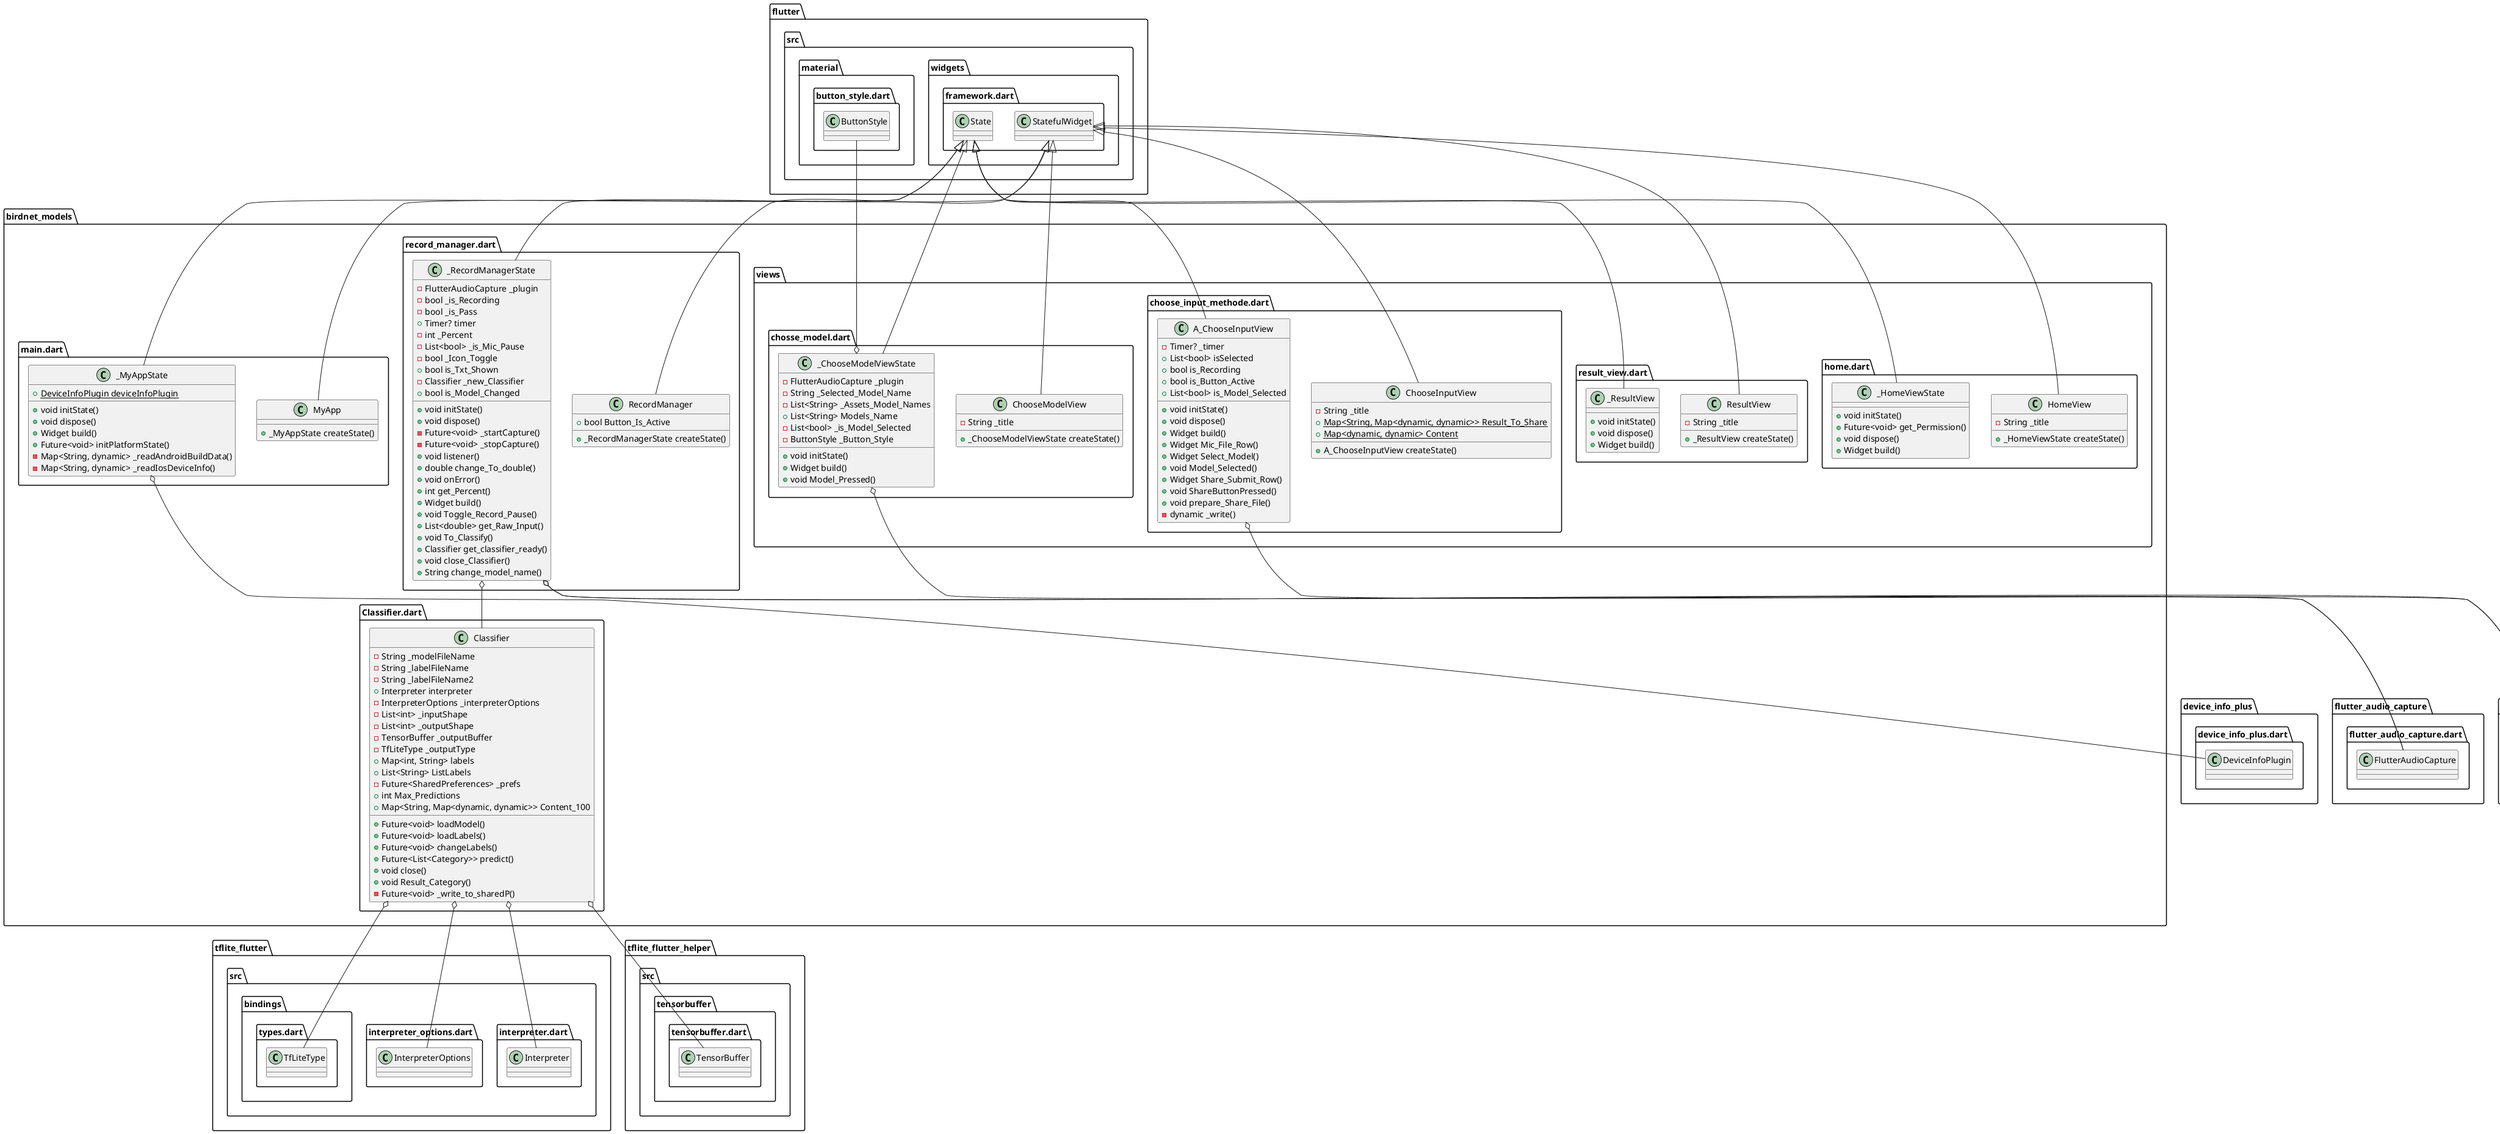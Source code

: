@startuml
set namespaceSeparator ::

class "birdnet_models::main.dart::MyApp" {
  +_MyAppState createState()
}

"flutter::src::widgets::framework.dart::StatefulWidget" <|-- "birdnet_models::main.dart::MyApp"

class "birdnet_models::main.dart::_MyAppState" {
  {static} +DeviceInfoPlugin deviceInfoPlugin
  +void initState()
  +void dispose()
  +Widget build()
  +Future<void> initPlatformState()
  -Map<String, dynamic> _readAndroidBuildData()
  -Map<String, dynamic> _readIosDeviceInfo()
}

"birdnet_models::main.dart::_MyAppState" o-- "device_info_plus::device_info_plus.dart::DeviceInfoPlugin"
"flutter::src::widgets::framework.dart::State" <|-- "birdnet_models::main.dart::_MyAppState"

class "birdnet_models::Classifier.dart::Classifier" {
  -String _modelFileName
  -String _labelFileName
  -String _labelFileName2
  +Interpreter interpreter
  -InterpreterOptions _interpreterOptions
  -List<int> _inputShape
  -List<int> _outputShape
  -TensorBuffer _outputBuffer
  -TfLiteType _outputType
  +Map<int, String> labels
  +List<String> ListLabels
  -Future<SharedPreferences> _prefs
  +int Max_Predictions
  +Map<String, Map<dynamic, dynamic>> Content_100
  +Future<void> loadModel()
  +Future<void> loadLabels()
  +Future<void> changeLabels()
  +Future<List<Category>> predict()
  +void close()
  +void Result_Category()
  -Future<void> _write_to_sharedP()
}

"birdnet_models::Classifier.dart::Classifier" o-- "tflite_flutter::src::interpreter.dart::Interpreter"
"birdnet_models::Classifier.dart::Classifier" o-- "tflite_flutter::src::interpreter_options.dart::InterpreterOptions"
"birdnet_models::Classifier.dart::Classifier" o-- "tflite_flutter_helper::src::tensorbuffer::tensorbuffer.dart::TensorBuffer"
"birdnet_models::Classifier.dart::Classifier" o-- "tflite_flutter::src::bindings::types.dart::TfLiteType"

class "birdnet_models::record_manager.dart::RecordManager" {
  +bool Button_Is_Active
  +_RecordManagerState createState()
}

"flutter::src::widgets::framework.dart::StatefulWidget" <|-- "birdnet_models::record_manager.dart::RecordManager"

class "birdnet_models::record_manager.dart::_RecordManagerState" {
  -FlutterAudioCapture _plugin
  -bool _is_Recording
  -bool _is_Pass
  +Timer? timer
  -int _Percent
  -List<bool> _is_Mic_Pause
  -bool _Icon_Toggle
  +bool is_Txt_Shown
  -Classifier _new_Classifier
  +bool is_Model_Changed
  +void initState()
  +void dispose()
  -Future<void> _startCapture()
  -Future<void> _stopCapture()
  +void listener()
  +double change_To_double()
  +void onError()
  +int get_Percent()
  +Widget build()
  +void Toggle_Record_Pause()
  +List<double> get_Raw_Input()
  +void To_Classify()
  +Classifier get_classifier_ready()
  +void close_Classifier()
  +String change_model_name()
}

"birdnet_models::record_manager.dart::_RecordManagerState" o-- "flutter_audio_capture::flutter_audio_capture.dart::FlutterAudioCapture"
"birdnet_models::record_manager.dart::_RecordManagerState" o-- "dart::async::Timer"
"birdnet_models::record_manager.dart::_RecordManagerState" o-- "birdnet_models::Classifier.dart::Classifier"
"flutter::src::widgets::framework.dart::State" <|-- "birdnet_models::record_manager.dart::_RecordManagerState"

class "birdnet_models::views::home.dart::HomeView" {
  -String _title
  +_HomeViewState createState()
}

"flutter::src::widgets::framework.dart::StatefulWidget" <|-- "birdnet_models::views::home.dart::HomeView"

class "birdnet_models::views::home.dart::_HomeViewState" {
  +void initState()
  +Future<void> get_Permission()
  +void dispose()
  +Widget build()
}

"flutter::src::widgets::framework.dart::State" <|-- "birdnet_models::views::home.dart::_HomeViewState"

class "birdnet_models::views::result_view.dart::ResultView" {
  -String _title
  +_ResultView createState()
}

"flutter::src::widgets::framework.dart::StatefulWidget" <|-- "birdnet_models::views::result_view.dart::ResultView"

class "birdnet_models::views::result_view.dart::_ResultView" {
  +void initState()
  +void dispose()
  +Widget build()
}

"flutter::src::widgets::framework.dart::State" <|-- "birdnet_models::views::result_view.dart::_ResultView"

class "birdnet_models::views::choose_input_methode.dart::ChooseInputView" {
  -String _title
  {static} +Map<String, Map<dynamic, dynamic>> Result_To_Share
  {static} +Map<dynamic, dynamic> Content
  +A_ChooseInputView createState()
}

"flutter::src::widgets::framework.dart::StatefulWidget" <|-- "birdnet_models::views::choose_input_methode.dart::ChooseInputView"

class "birdnet_models::views::choose_input_methode.dart::A_ChooseInputView" {
  -Timer? _timer
  +List<bool> isSelected
  +bool is_Recording
  +bool is_Button_Active
  +List<bool> is_Model_Selected
  +void initState()
  +void dispose()
  +Widget build()
  +Widget Mic_File_Row()
  +Widget Select_Model()
  +void Model_Selected()
  +Widget Share_Submit_Row()
  +void ShareButtonPressed()
  +void prepare_Share_File()
  -dynamic _write()
}

"birdnet_models::views::choose_input_methode.dart::A_ChooseInputView" o-- "dart::async::Timer"
"flutter::src::widgets::framework.dart::State" <|-- "birdnet_models::views::choose_input_methode.dart::A_ChooseInputView"

class "birdnet_models::views::chosse_model.dart::ChooseModelView" {
  -String _title
  +_ChooseModelViewState createState()
}

"flutter::src::widgets::framework.dart::StatefulWidget" <|-- "birdnet_models::views::chosse_model.dart::ChooseModelView"

class "birdnet_models::views::chosse_model.dart::_ChooseModelViewState" {
  -FlutterAudioCapture _plugin
  -String _Selected_Model_Name
  -List<String> _Assets_Model_Names
  +List<String> Models_Name
  -List<bool> _is_Model_Selected
  -ButtonStyle _Button_Style
  +void initState()
  +Widget build()
  +void Model_Pressed()
}

"birdnet_models::views::chosse_model.dart::_ChooseModelViewState" o-- "flutter_audio_capture::flutter_audio_capture.dart::FlutterAudioCapture"
"birdnet_models::views::chosse_model.dart::_ChooseModelViewState" o-- "flutter::src::material::button_style.dart::ButtonStyle"
"flutter::src::widgets::framework.dart::State" <|-- "birdnet_models::views::chosse_model.dart::_ChooseModelViewState"


@enduml
